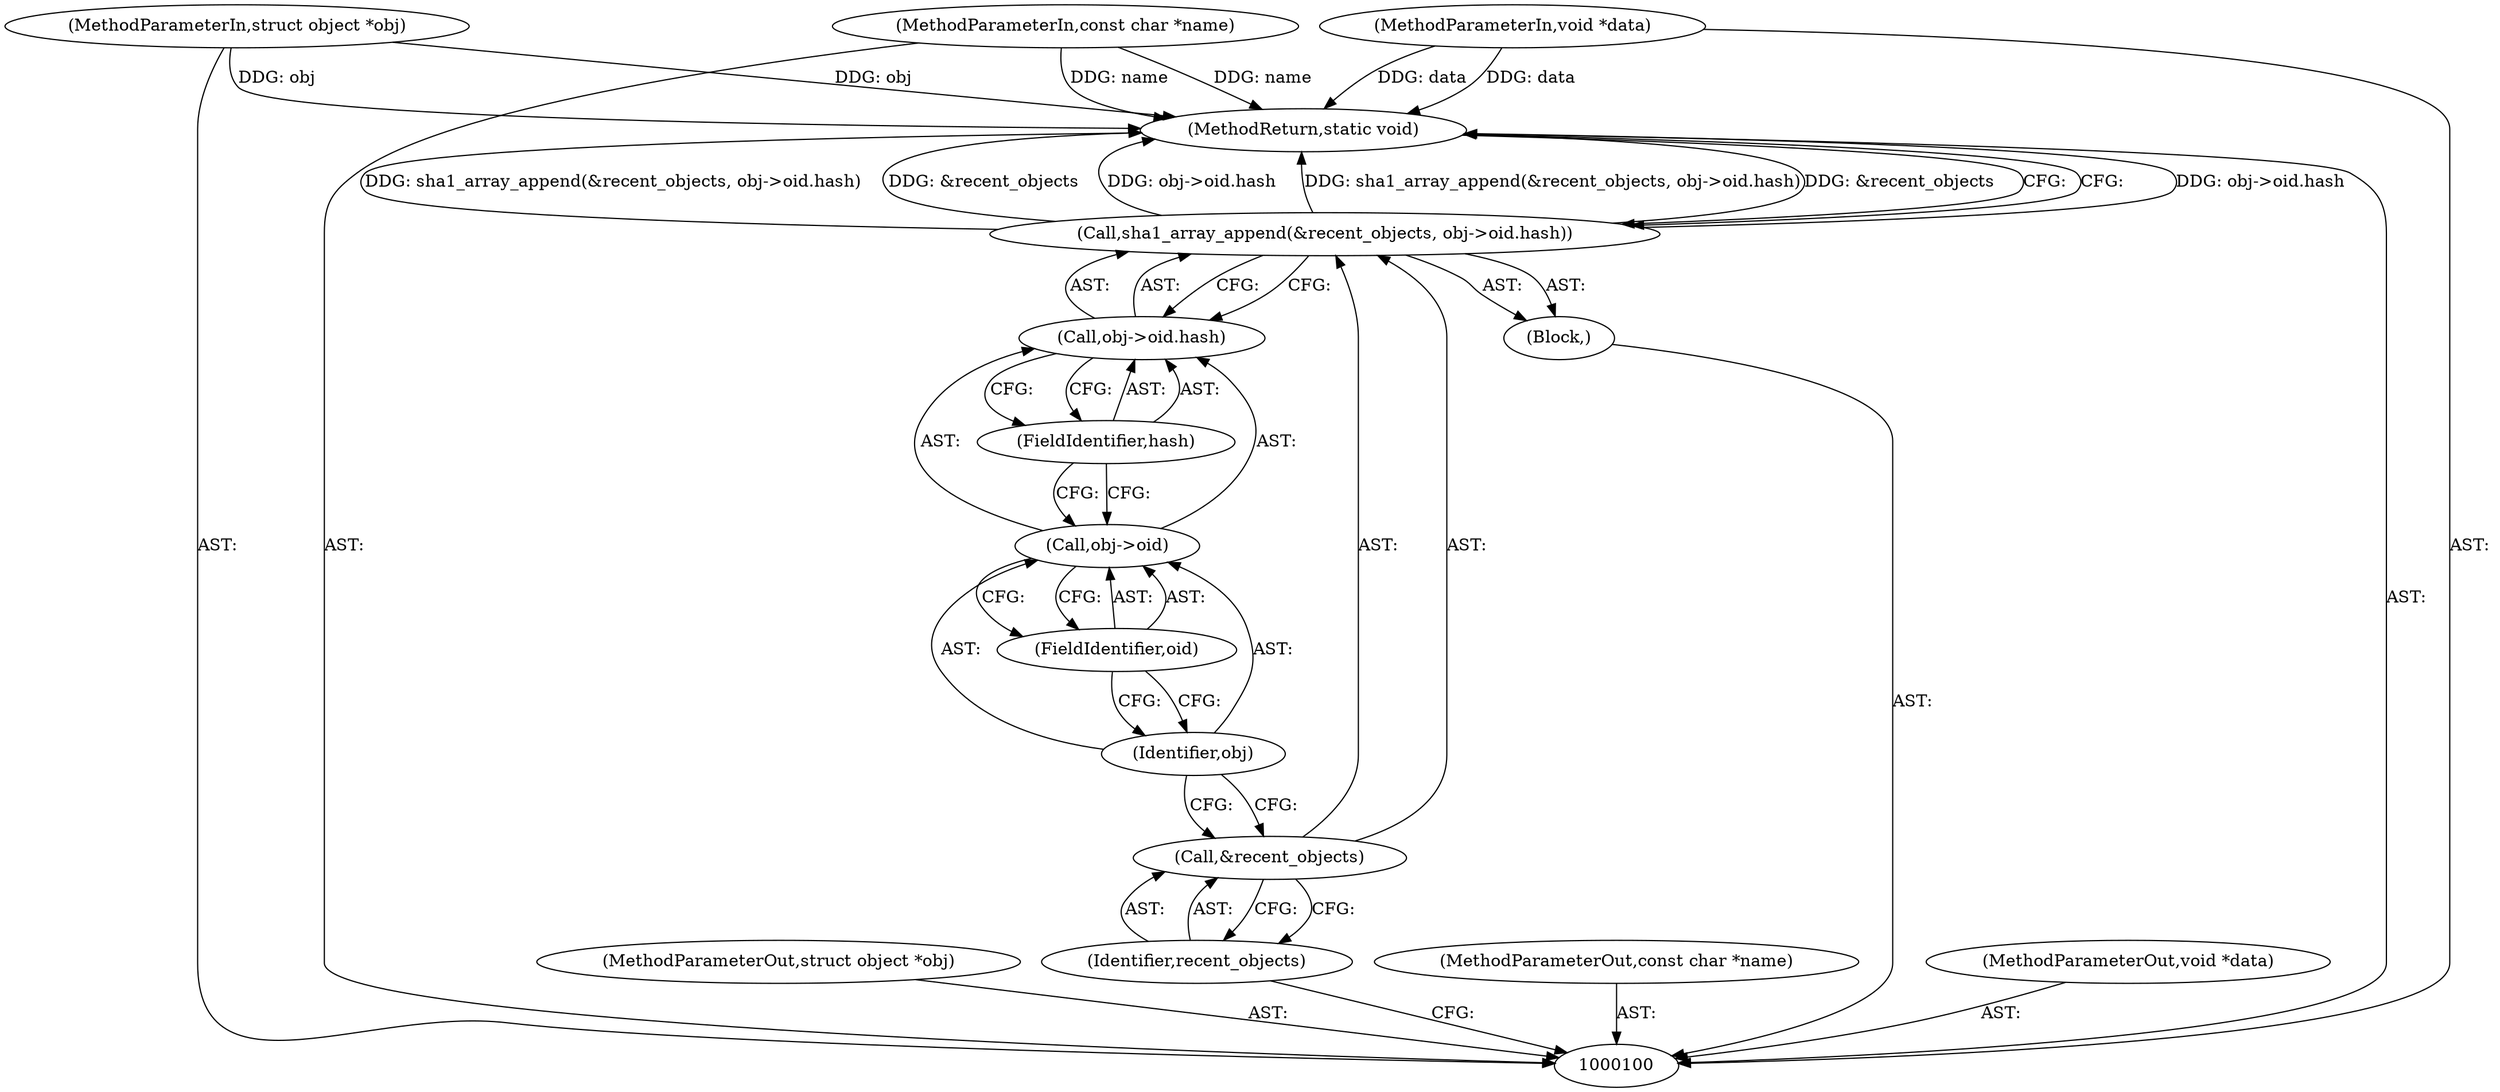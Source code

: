 digraph "0_git_de1e67d0703894cb6ea782e36abb63976ab07e60" {
"1000113" [label="(MethodReturn,static void)"];
"1000101" [label="(MethodParameterIn,struct object *obj)"];
"1000140" [label="(MethodParameterOut,struct object *obj)"];
"1000102" [label="(MethodParameterIn,const char *name)"];
"1000141" [label="(MethodParameterOut,const char *name)"];
"1000103" [label="(MethodParameterIn,void *data)"];
"1000142" [label="(MethodParameterOut,void *data)"];
"1000104" [label="(Block,)"];
"1000105" [label="(Call,sha1_array_append(&recent_objects, obj->oid.hash))"];
"1000106" [label="(Call,&recent_objects)"];
"1000107" [label="(Identifier,recent_objects)"];
"1000108" [label="(Call,obj->oid.hash)"];
"1000109" [label="(Call,obj->oid)"];
"1000110" [label="(Identifier,obj)"];
"1000111" [label="(FieldIdentifier,oid)"];
"1000112" [label="(FieldIdentifier,hash)"];
"1000113" -> "1000100"  [label="AST: "];
"1000113" -> "1000105"  [label="CFG: "];
"1000105" -> "1000113"  [label="DDG: obj->oid.hash"];
"1000105" -> "1000113"  [label="DDG: sha1_array_append(&recent_objects, obj->oid.hash)"];
"1000105" -> "1000113"  [label="DDG: &recent_objects"];
"1000103" -> "1000113"  [label="DDG: data"];
"1000102" -> "1000113"  [label="DDG: name"];
"1000101" -> "1000113"  [label="DDG: obj"];
"1000101" -> "1000100"  [label="AST: "];
"1000101" -> "1000113"  [label="DDG: obj"];
"1000140" -> "1000100"  [label="AST: "];
"1000102" -> "1000100"  [label="AST: "];
"1000102" -> "1000113"  [label="DDG: name"];
"1000141" -> "1000100"  [label="AST: "];
"1000103" -> "1000100"  [label="AST: "];
"1000103" -> "1000113"  [label="DDG: data"];
"1000142" -> "1000100"  [label="AST: "];
"1000104" -> "1000100"  [label="AST: "];
"1000105" -> "1000104"  [label="AST: "];
"1000105" -> "1000104"  [label="AST: "];
"1000105" -> "1000108"  [label="CFG: "];
"1000106" -> "1000105"  [label="AST: "];
"1000108" -> "1000105"  [label="AST: "];
"1000113" -> "1000105"  [label="CFG: "];
"1000105" -> "1000113"  [label="DDG: obj->oid.hash"];
"1000105" -> "1000113"  [label="DDG: sha1_array_append(&recent_objects, obj->oid.hash)"];
"1000105" -> "1000113"  [label="DDG: &recent_objects"];
"1000106" -> "1000105"  [label="AST: "];
"1000106" -> "1000107"  [label="CFG: "];
"1000107" -> "1000106"  [label="AST: "];
"1000110" -> "1000106"  [label="CFG: "];
"1000107" -> "1000106"  [label="AST: "];
"1000107" -> "1000100"  [label="CFG: "];
"1000106" -> "1000107"  [label="CFG: "];
"1000108" -> "1000105"  [label="AST: "];
"1000108" -> "1000112"  [label="CFG: "];
"1000109" -> "1000108"  [label="AST: "];
"1000112" -> "1000108"  [label="AST: "];
"1000105" -> "1000108"  [label="CFG: "];
"1000109" -> "1000108"  [label="AST: "];
"1000109" -> "1000111"  [label="CFG: "];
"1000110" -> "1000109"  [label="AST: "];
"1000111" -> "1000109"  [label="AST: "];
"1000112" -> "1000109"  [label="CFG: "];
"1000110" -> "1000109"  [label="AST: "];
"1000110" -> "1000106"  [label="CFG: "];
"1000111" -> "1000110"  [label="CFG: "];
"1000111" -> "1000109"  [label="AST: "];
"1000111" -> "1000110"  [label="CFG: "];
"1000109" -> "1000111"  [label="CFG: "];
"1000112" -> "1000108"  [label="AST: "];
"1000112" -> "1000109"  [label="CFG: "];
"1000108" -> "1000112"  [label="CFG: "];
}
